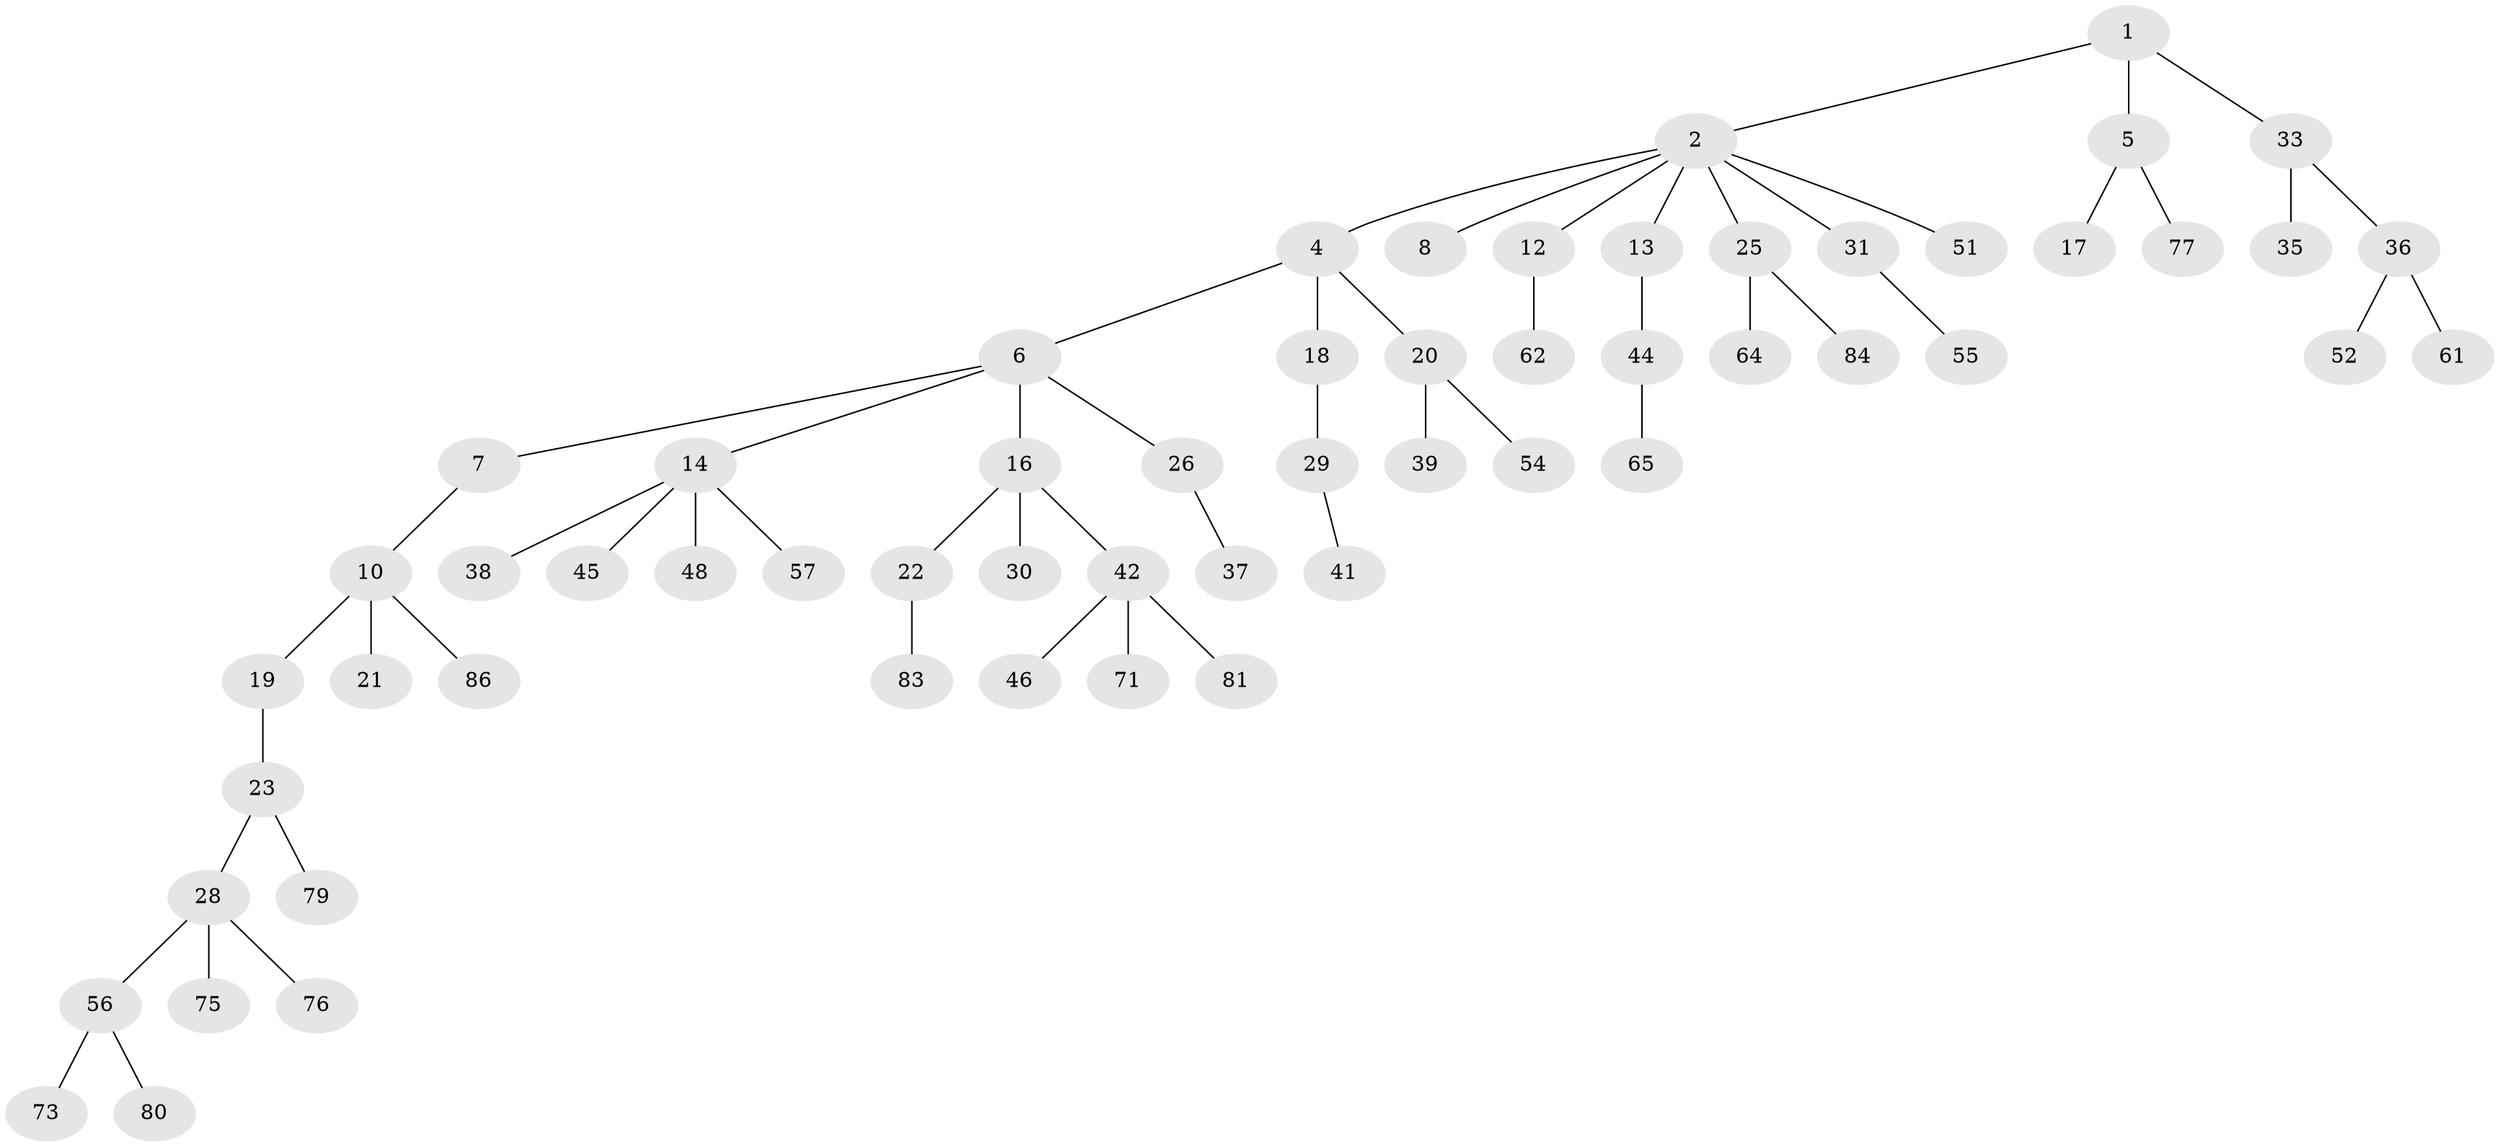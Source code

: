 // original degree distribution, {3: 0.17045454545454544, 9: 0.011363636363636364, 2: 0.25, 5: 0.022727272727272728, 4: 0.06818181818181818, 1: 0.4772727272727273}
// Generated by graph-tools (version 1.1) at 2025/42/03/06/25 10:42:06]
// undirected, 58 vertices, 57 edges
graph export_dot {
graph [start="1"]
  node [color=gray90,style=filled];
  1 [super="+3"];
  2 [super="+85"];
  4 [super="+69"];
  5;
  6 [super="+9"];
  7;
  8;
  10 [super="+11"];
  12 [super="+24"];
  13;
  14 [super="+15"];
  16 [super="+60"];
  17;
  18 [super="+27"];
  19 [super="+66"];
  20 [super="+32"];
  21;
  22 [super="+59"];
  23 [super="+34"];
  25 [super="+49"];
  26 [super="+43"];
  28 [super="+58"];
  29 [super="+53"];
  30 [super="+78"];
  31 [super="+50"];
  33;
  35;
  36 [super="+40"];
  37;
  38;
  39;
  41 [super="+47"];
  42 [super="+74"];
  44 [super="+68"];
  45 [super="+67"];
  46 [super="+82"];
  48;
  51 [super="+70"];
  52;
  54 [super="+72"];
  55;
  56 [super="+63"];
  57;
  61 [super="+87"];
  62;
  64;
  65;
  71;
  73;
  75;
  76;
  77;
  79;
  80;
  81;
  83 [super="+88"];
  84;
  86;
  1 -- 2;
  1 -- 5;
  1 -- 33;
  2 -- 4;
  2 -- 8;
  2 -- 12;
  2 -- 13;
  2 -- 25;
  2 -- 31;
  2 -- 51;
  4 -- 6;
  4 -- 18;
  4 -- 20;
  5 -- 17;
  5 -- 77;
  6 -- 7;
  6 -- 16;
  6 -- 26;
  6 -- 14;
  7 -- 10;
  10 -- 19;
  10 -- 21;
  10 -- 86;
  12 -- 62;
  13 -- 44;
  14 -- 38;
  14 -- 48;
  14 -- 57;
  14 -- 45;
  16 -- 22;
  16 -- 30;
  16 -- 42;
  18 -- 29;
  19 -- 23;
  20 -- 39;
  20 -- 54;
  22 -- 83;
  23 -- 28;
  23 -- 79;
  25 -- 84;
  25 -- 64;
  26 -- 37;
  28 -- 56;
  28 -- 75;
  28 -- 76;
  29 -- 41;
  31 -- 55;
  33 -- 35;
  33 -- 36;
  36 -- 52;
  36 -- 61;
  42 -- 46;
  42 -- 71;
  42 -- 81;
  44 -- 65;
  56 -- 73;
  56 -- 80;
}
